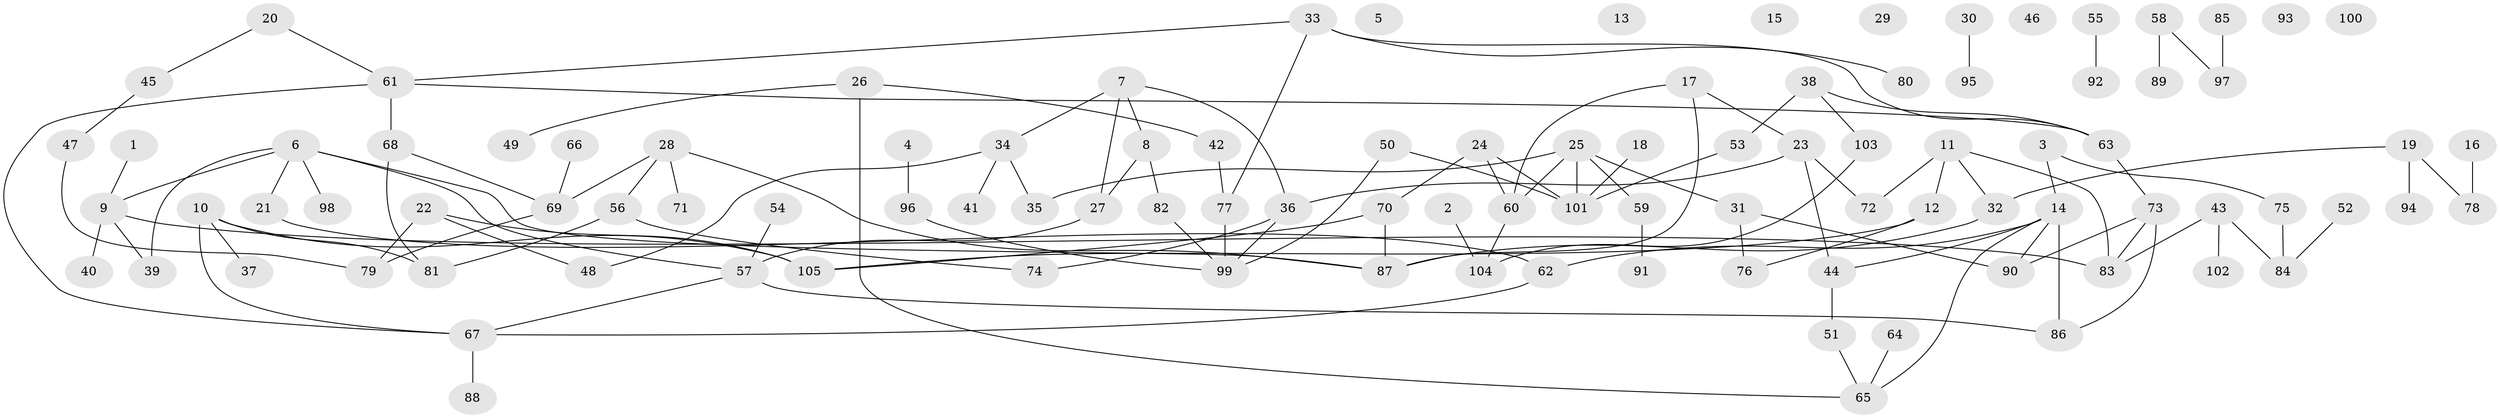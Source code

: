 // Generated by graph-tools (version 1.1) at 2025/40/03/09/25 04:40:41]
// undirected, 105 vertices, 128 edges
graph export_dot {
graph [start="1"]
  node [color=gray90,style=filled];
  1;
  2;
  3;
  4;
  5;
  6;
  7;
  8;
  9;
  10;
  11;
  12;
  13;
  14;
  15;
  16;
  17;
  18;
  19;
  20;
  21;
  22;
  23;
  24;
  25;
  26;
  27;
  28;
  29;
  30;
  31;
  32;
  33;
  34;
  35;
  36;
  37;
  38;
  39;
  40;
  41;
  42;
  43;
  44;
  45;
  46;
  47;
  48;
  49;
  50;
  51;
  52;
  53;
  54;
  55;
  56;
  57;
  58;
  59;
  60;
  61;
  62;
  63;
  64;
  65;
  66;
  67;
  68;
  69;
  70;
  71;
  72;
  73;
  74;
  75;
  76;
  77;
  78;
  79;
  80;
  81;
  82;
  83;
  84;
  85;
  86;
  87;
  88;
  89;
  90;
  91;
  92;
  93;
  94;
  95;
  96;
  97;
  98;
  99;
  100;
  101;
  102;
  103;
  104;
  105;
  1 -- 9;
  2 -- 104;
  3 -- 14;
  3 -- 75;
  4 -- 96;
  6 -- 9;
  6 -- 21;
  6 -- 39;
  6 -- 57;
  6 -- 87;
  6 -- 98;
  7 -- 8;
  7 -- 27;
  7 -- 34;
  7 -- 36;
  8 -- 27;
  8 -- 82;
  9 -- 39;
  9 -- 40;
  9 -- 83;
  10 -- 37;
  10 -- 67;
  10 -- 81;
  10 -- 105;
  11 -- 12;
  11 -- 32;
  11 -- 72;
  11 -- 83;
  12 -- 76;
  12 -- 105;
  14 -- 44;
  14 -- 62;
  14 -- 65;
  14 -- 86;
  14 -- 90;
  16 -- 78;
  17 -- 23;
  17 -- 60;
  17 -- 87;
  18 -- 101;
  19 -- 32;
  19 -- 78;
  19 -- 94;
  20 -- 45;
  20 -- 61;
  21 -- 62;
  22 -- 48;
  22 -- 79;
  22 -- 105;
  23 -- 36;
  23 -- 44;
  23 -- 72;
  24 -- 60;
  24 -- 70;
  24 -- 101;
  25 -- 31;
  25 -- 35;
  25 -- 59;
  25 -- 60;
  25 -- 101;
  26 -- 42;
  26 -- 49;
  26 -- 65;
  27 -- 57;
  28 -- 56;
  28 -- 69;
  28 -- 71;
  28 -- 87;
  30 -- 95;
  31 -- 76;
  31 -- 90;
  32 -- 87;
  33 -- 61;
  33 -- 63;
  33 -- 77;
  33 -- 80;
  34 -- 35;
  34 -- 41;
  34 -- 48;
  36 -- 74;
  36 -- 99;
  38 -- 53;
  38 -- 63;
  38 -- 103;
  42 -- 77;
  43 -- 83;
  43 -- 84;
  43 -- 102;
  44 -- 51;
  45 -- 47;
  47 -- 79;
  50 -- 99;
  50 -- 101;
  51 -- 65;
  52 -- 84;
  53 -- 101;
  54 -- 57;
  55 -- 92;
  56 -- 74;
  56 -- 81;
  57 -- 67;
  57 -- 86;
  58 -- 89;
  58 -- 97;
  59 -- 91;
  60 -- 104;
  61 -- 63;
  61 -- 67;
  61 -- 68;
  62 -- 67;
  63 -- 73;
  64 -- 65;
  66 -- 69;
  67 -- 88;
  68 -- 69;
  68 -- 81;
  69 -- 79;
  70 -- 87;
  70 -- 105;
  73 -- 83;
  73 -- 86;
  73 -- 90;
  75 -- 84;
  77 -- 99;
  82 -- 99;
  85 -- 97;
  96 -- 99;
  103 -- 104;
}

